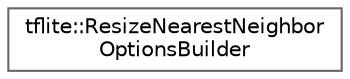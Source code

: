 digraph "Graphical Class Hierarchy"
{
 // LATEX_PDF_SIZE
  bgcolor="transparent";
  edge [fontname=Helvetica,fontsize=10,labelfontname=Helvetica,labelfontsize=10];
  node [fontname=Helvetica,fontsize=10,shape=box,height=0.2,width=0.4];
  rankdir="LR";
  Node0 [id="Node000000",label="tflite::ResizeNearestNeighbor\lOptionsBuilder",height=0.2,width=0.4,color="grey40", fillcolor="white", style="filled",URL="$structtflite_1_1_resize_nearest_neighbor_options_builder.html",tooltip=" "];
}
